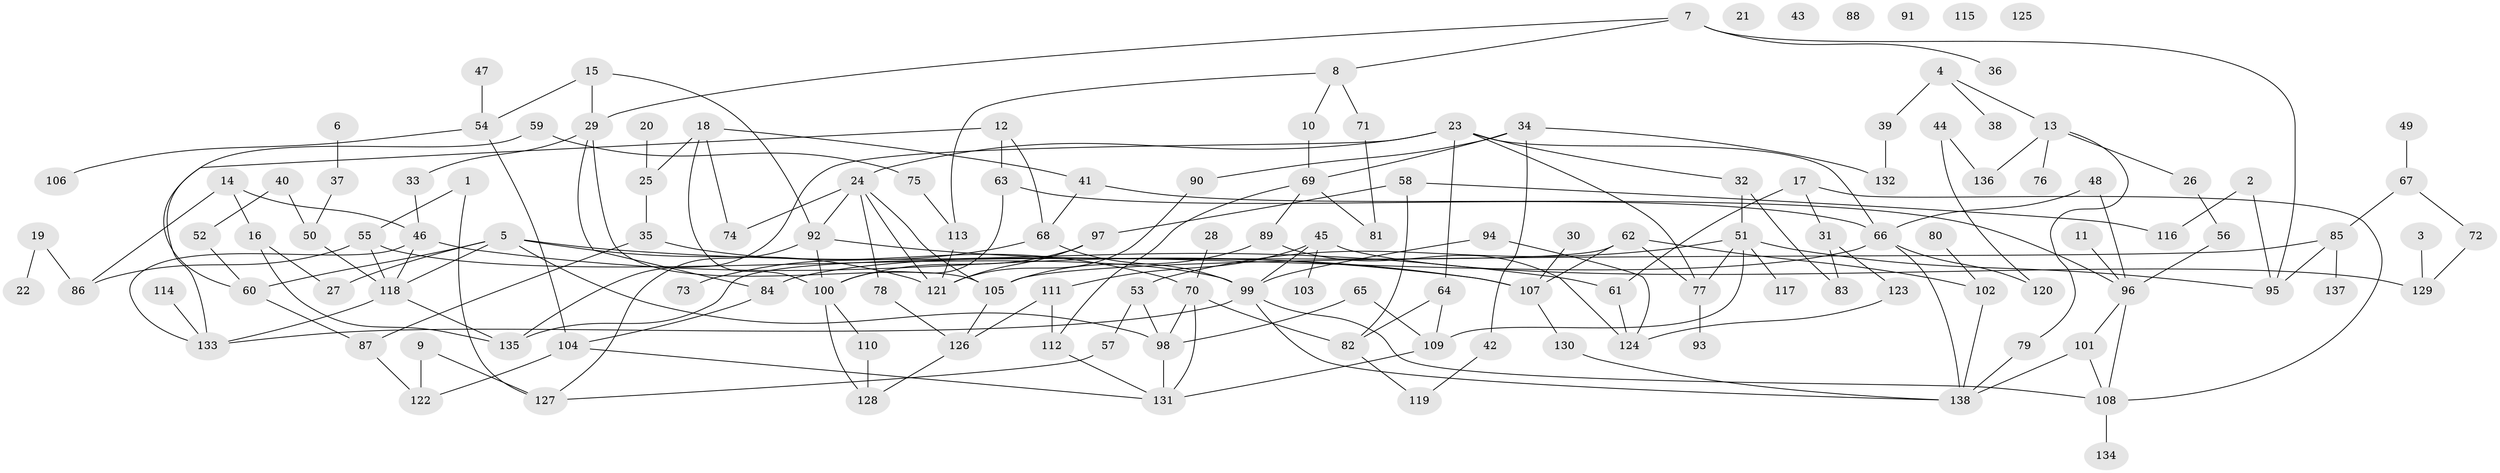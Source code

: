 // Generated by graph-tools (version 1.1) at 2025/00/03/09/25 03:00:47]
// undirected, 138 vertices, 197 edges
graph export_dot {
graph [start="1"]
  node [color=gray90,style=filled];
  1;
  2;
  3;
  4;
  5;
  6;
  7;
  8;
  9;
  10;
  11;
  12;
  13;
  14;
  15;
  16;
  17;
  18;
  19;
  20;
  21;
  22;
  23;
  24;
  25;
  26;
  27;
  28;
  29;
  30;
  31;
  32;
  33;
  34;
  35;
  36;
  37;
  38;
  39;
  40;
  41;
  42;
  43;
  44;
  45;
  46;
  47;
  48;
  49;
  50;
  51;
  52;
  53;
  54;
  55;
  56;
  57;
  58;
  59;
  60;
  61;
  62;
  63;
  64;
  65;
  66;
  67;
  68;
  69;
  70;
  71;
  72;
  73;
  74;
  75;
  76;
  77;
  78;
  79;
  80;
  81;
  82;
  83;
  84;
  85;
  86;
  87;
  88;
  89;
  90;
  91;
  92;
  93;
  94;
  95;
  96;
  97;
  98;
  99;
  100;
  101;
  102;
  103;
  104;
  105;
  106;
  107;
  108;
  109;
  110;
  111;
  112;
  113;
  114;
  115;
  116;
  117;
  118;
  119;
  120;
  121;
  122;
  123;
  124;
  125;
  126;
  127;
  128;
  129;
  130;
  131;
  132;
  133;
  134;
  135;
  136;
  137;
  138;
  1 -- 55;
  1 -- 127;
  2 -- 95;
  2 -- 116;
  3 -- 129;
  4 -- 13;
  4 -- 38;
  4 -- 39;
  5 -- 27;
  5 -- 60;
  5 -- 61;
  5 -- 98;
  5 -- 118;
  5 -- 121;
  6 -- 37;
  7 -- 8;
  7 -- 29;
  7 -- 36;
  7 -- 95;
  8 -- 10;
  8 -- 71;
  8 -- 113;
  9 -- 122;
  9 -- 127;
  10 -- 69;
  11 -- 96;
  12 -- 63;
  12 -- 68;
  12 -- 133;
  13 -- 26;
  13 -- 76;
  13 -- 79;
  13 -- 136;
  14 -- 16;
  14 -- 46;
  14 -- 86;
  15 -- 29;
  15 -- 54;
  15 -- 92;
  16 -- 27;
  16 -- 135;
  17 -- 31;
  17 -- 61;
  17 -- 108;
  18 -- 25;
  18 -- 41;
  18 -- 74;
  18 -- 100;
  19 -- 22;
  19 -- 86;
  20 -- 25;
  23 -- 24;
  23 -- 32;
  23 -- 64;
  23 -- 66;
  23 -- 77;
  23 -- 135;
  24 -- 74;
  24 -- 78;
  24 -- 92;
  24 -- 105;
  24 -- 121;
  25 -- 35;
  26 -- 56;
  28 -- 70;
  29 -- 33;
  29 -- 84;
  29 -- 105;
  30 -- 107;
  31 -- 83;
  31 -- 123;
  32 -- 51;
  32 -- 83;
  33 -- 46;
  34 -- 42;
  34 -- 69;
  34 -- 90;
  34 -- 132;
  35 -- 70;
  35 -- 87;
  37 -- 50;
  39 -- 132;
  40 -- 50;
  40 -- 52;
  41 -- 68;
  41 -- 96;
  42 -- 119;
  44 -- 120;
  44 -- 136;
  45 -- 99;
  45 -- 103;
  45 -- 111;
  45 -- 129;
  46 -- 107;
  46 -- 118;
  46 -- 133;
  47 -- 54;
  48 -- 66;
  48 -- 96;
  49 -- 67;
  50 -- 118;
  51 -- 53;
  51 -- 77;
  51 -- 95;
  51 -- 109;
  51 -- 117;
  52 -- 60;
  53 -- 57;
  53 -- 98;
  54 -- 104;
  54 -- 106;
  55 -- 86;
  55 -- 99;
  55 -- 118;
  56 -- 96;
  57 -- 127;
  58 -- 82;
  58 -- 97;
  58 -- 116;
  59 -- 60;
  59 -- 75;
  60 -- 87;
  61 -- 124;
  62 -- 77;
  62 -- 102;
  62 -- 107;
  62 -- 135;
  63 -- 66;
  63 -- 100;
  64 -- 82;
  64 -- 109;
  65 -- 98;
  65 -- 109;
  66 -- 84;
  66 -- 120;
  66 -- 138;
  67 -- 72;
  67 -- 85;
  68 -- 73;
  68 -- 99;
  69 -- 81;
  69 -- 89;
  69 -- 112;
  70 -- 82;
  70 -- 98;
  70 -- 131;
  71 -- 81;
  72 -- 129;
  75 -- 113;
  77 -- 93;
  78 -- 126;
  79 -- 138;
  80 -- 102;
  82 -- 119;
  84 -- 104;
  85 -- 95;
  85 -- 105;
  85 -- 137;
  87 -- 122;
  89 -- 105;
  89 -- 124;
  90 -- 121;
  92 -- 100;
  92 -- 107;
  92 -- 127;
  94 -- 99;
  94 -- 124;
  96 -- 101;
  96 -- 108;
  97 -- 100;
  97 -- 121;
  98 -- 131;
  99 -- 108;
  99 -- 133;
  99 -- 138;
  100 -- 110;
  100 -- 128;
  101 -- 108;
  101 -- 138;
  102 -- 138;
  104 -- 122;
  104 -- 131;
  105 -- 126;
  107 -- 130;
  108 -- 134;
  109 -- 131;
  110 -- 128;
  111 -- 112;
  111 -- 126;
  112 -- 131;
  113 -- 121;
  114 -- 133;
  118 -- 133;
  118 -- 135;
  123 -- 124;
  126 -- 128;
  130 -- 138;
}
